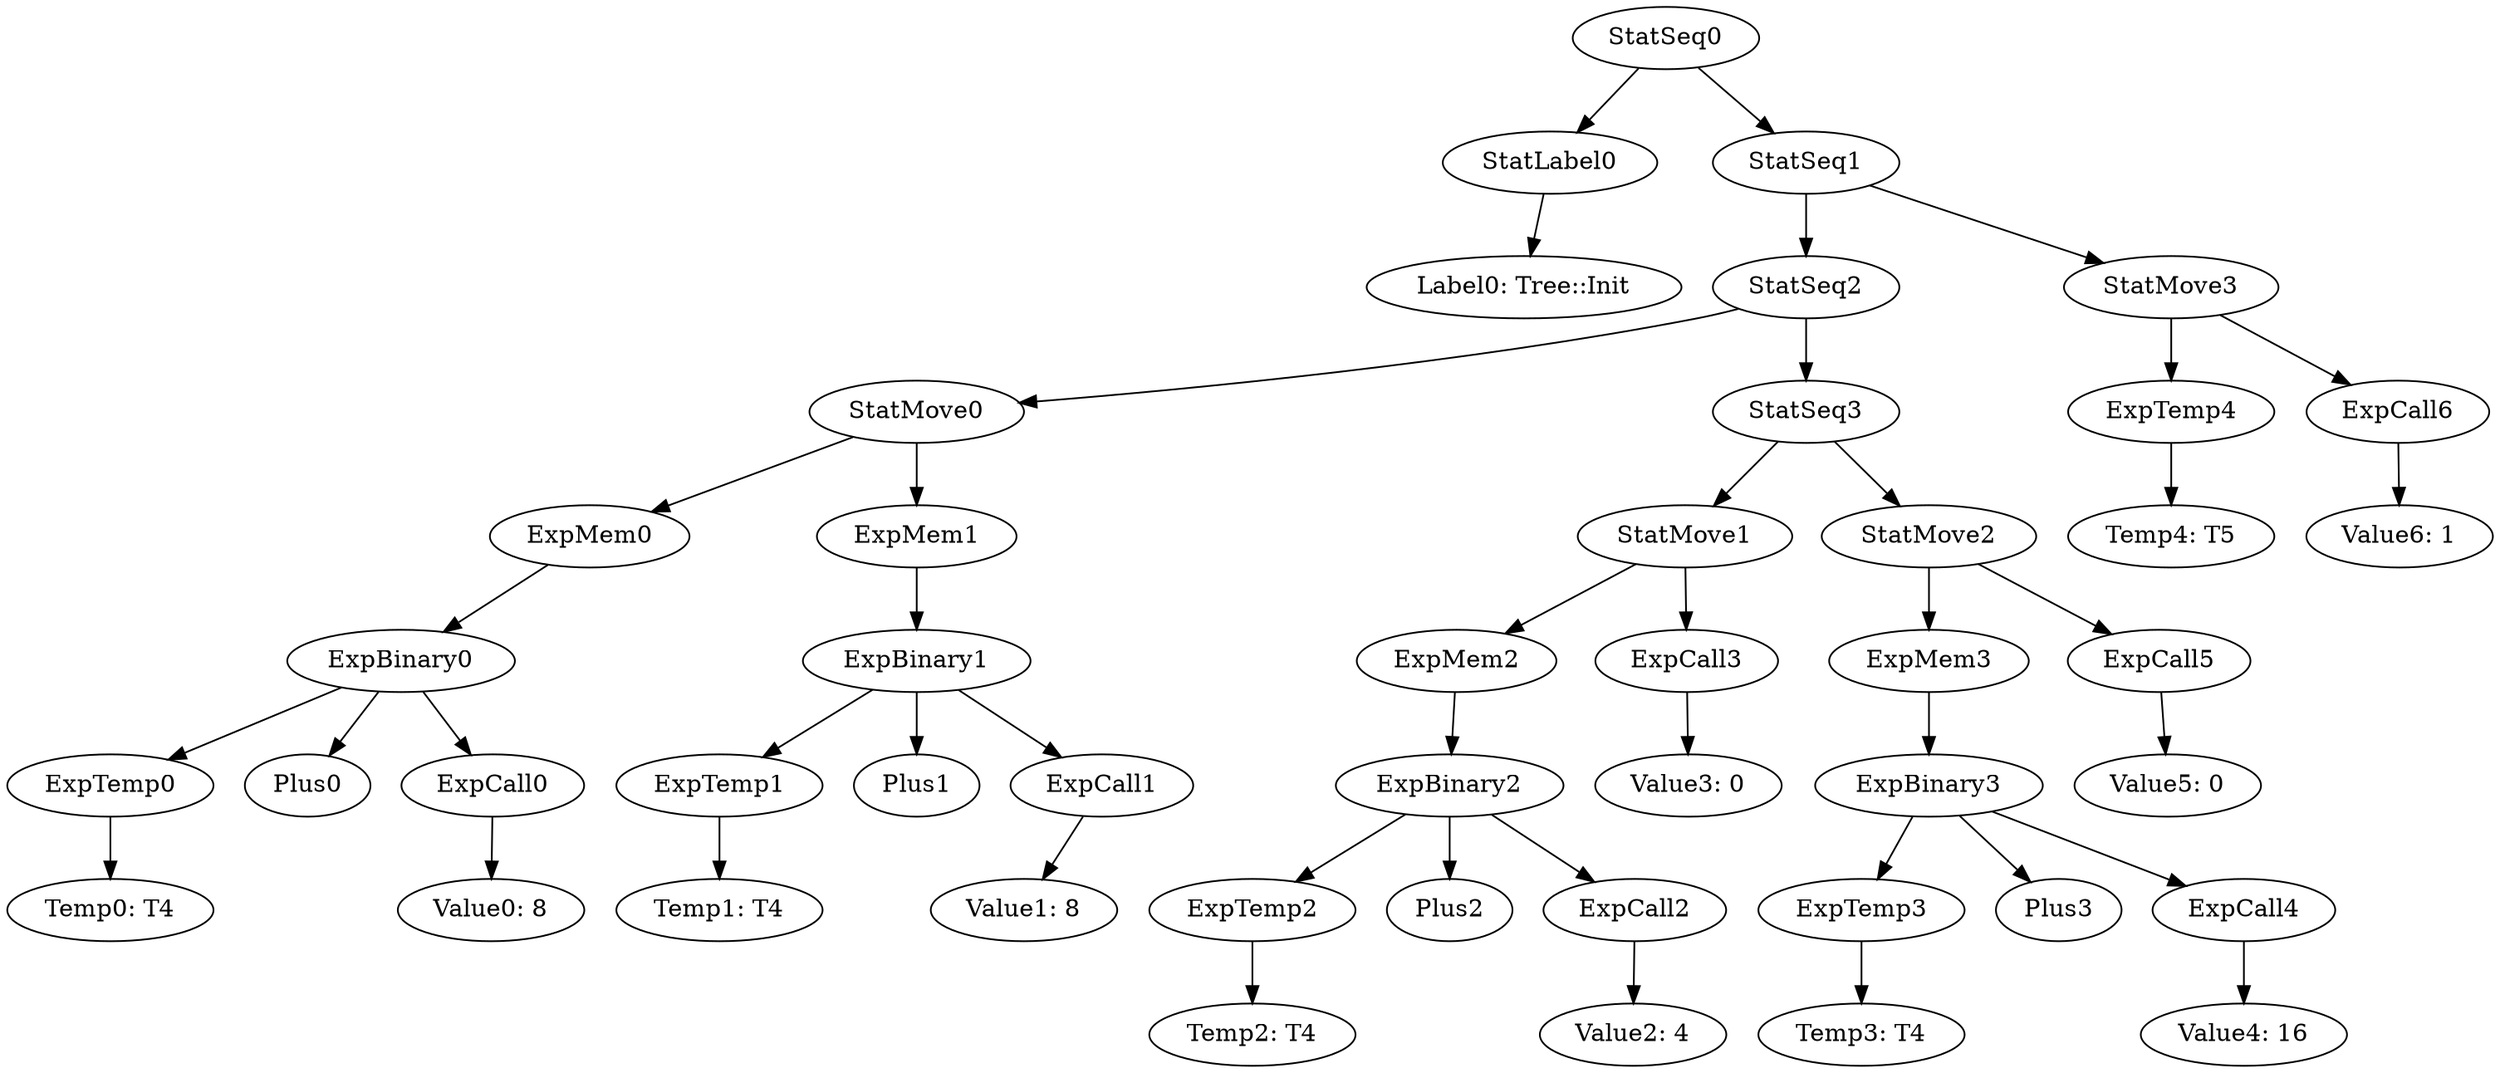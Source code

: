 digraph {
	ordering = out;
	ExpCall6 -> "Value6: 1";
	StatMove3 -> ExpTemp4;
	StatMove3 -> ExpCall6;
	ExpTemp4 -> "Temp4: T5";
	StatSeq1 -> StatSeq2;
	StatSeq1 -> StatMove3;
	StatMove2 -> ExpMem3;
	StatMove2 -> ExpCall5;
	ExpMem3 -> ExpBinary3;
	ExpBinary1 -> ExpTemp1;
	ExpBinary1 -> Plus1;
	ExpBinary1 -> ExpCall1;
	ExpMem0 -> ExpBinary0;
	ExpBinary2 -> ExpTemp2;
	ExpBinary2 -> Plus2;
	ExpBinary2 -> ExpCall2;
	StatLabel0 -> "Label0: Tree::Init";
	ExpTemp1 -> "Temp1: T4";
	ExpCall3 -> "Value3: 0";
	StatSeq0 -> StatLabel0;
	StatSeq0 -> StatSeq1;
	ExpTemp3 -> "Temp3: T4";
	ExpTemp0 -> "Temp0: T4";
	ExpCall0 -> "Value0: 8";
	ExpMem2 -> ExpBinary2;
	ExpBinary3 -> ExpTemp3;
	ExpBinary3 -> Plus3;
	ExpBinary3 -> ExpCall4;
	ExpCall1 -> "Value1: 8";
	StatMove0 -> ExpMem0;
	StatMove0 -> ExpMem1;
	ExpCall2 -> "Value2: 4";
	StatSeq3 -> StatMove1;
	StatSeq3 -> StatMove2;
	ExpBinary0 -> ExpTemp0;
	ExpBinary0 -> Plus0;
	ExpBinary0 -> ExpCall0;
	ExpMem1 -> ExpBinary1;
	StatSeq2 -> StatMove0;
	StatSeq2 -> StatSeq3;
	ExpTemp2 -> "Temp2: T4";
	StatMove1 -> ExpMem2;
	StatMove1 -> ExpCall3;
	ExpCall5 -> "Value5: 0";
	ExpCall4 -> "Value4: 16";
}

